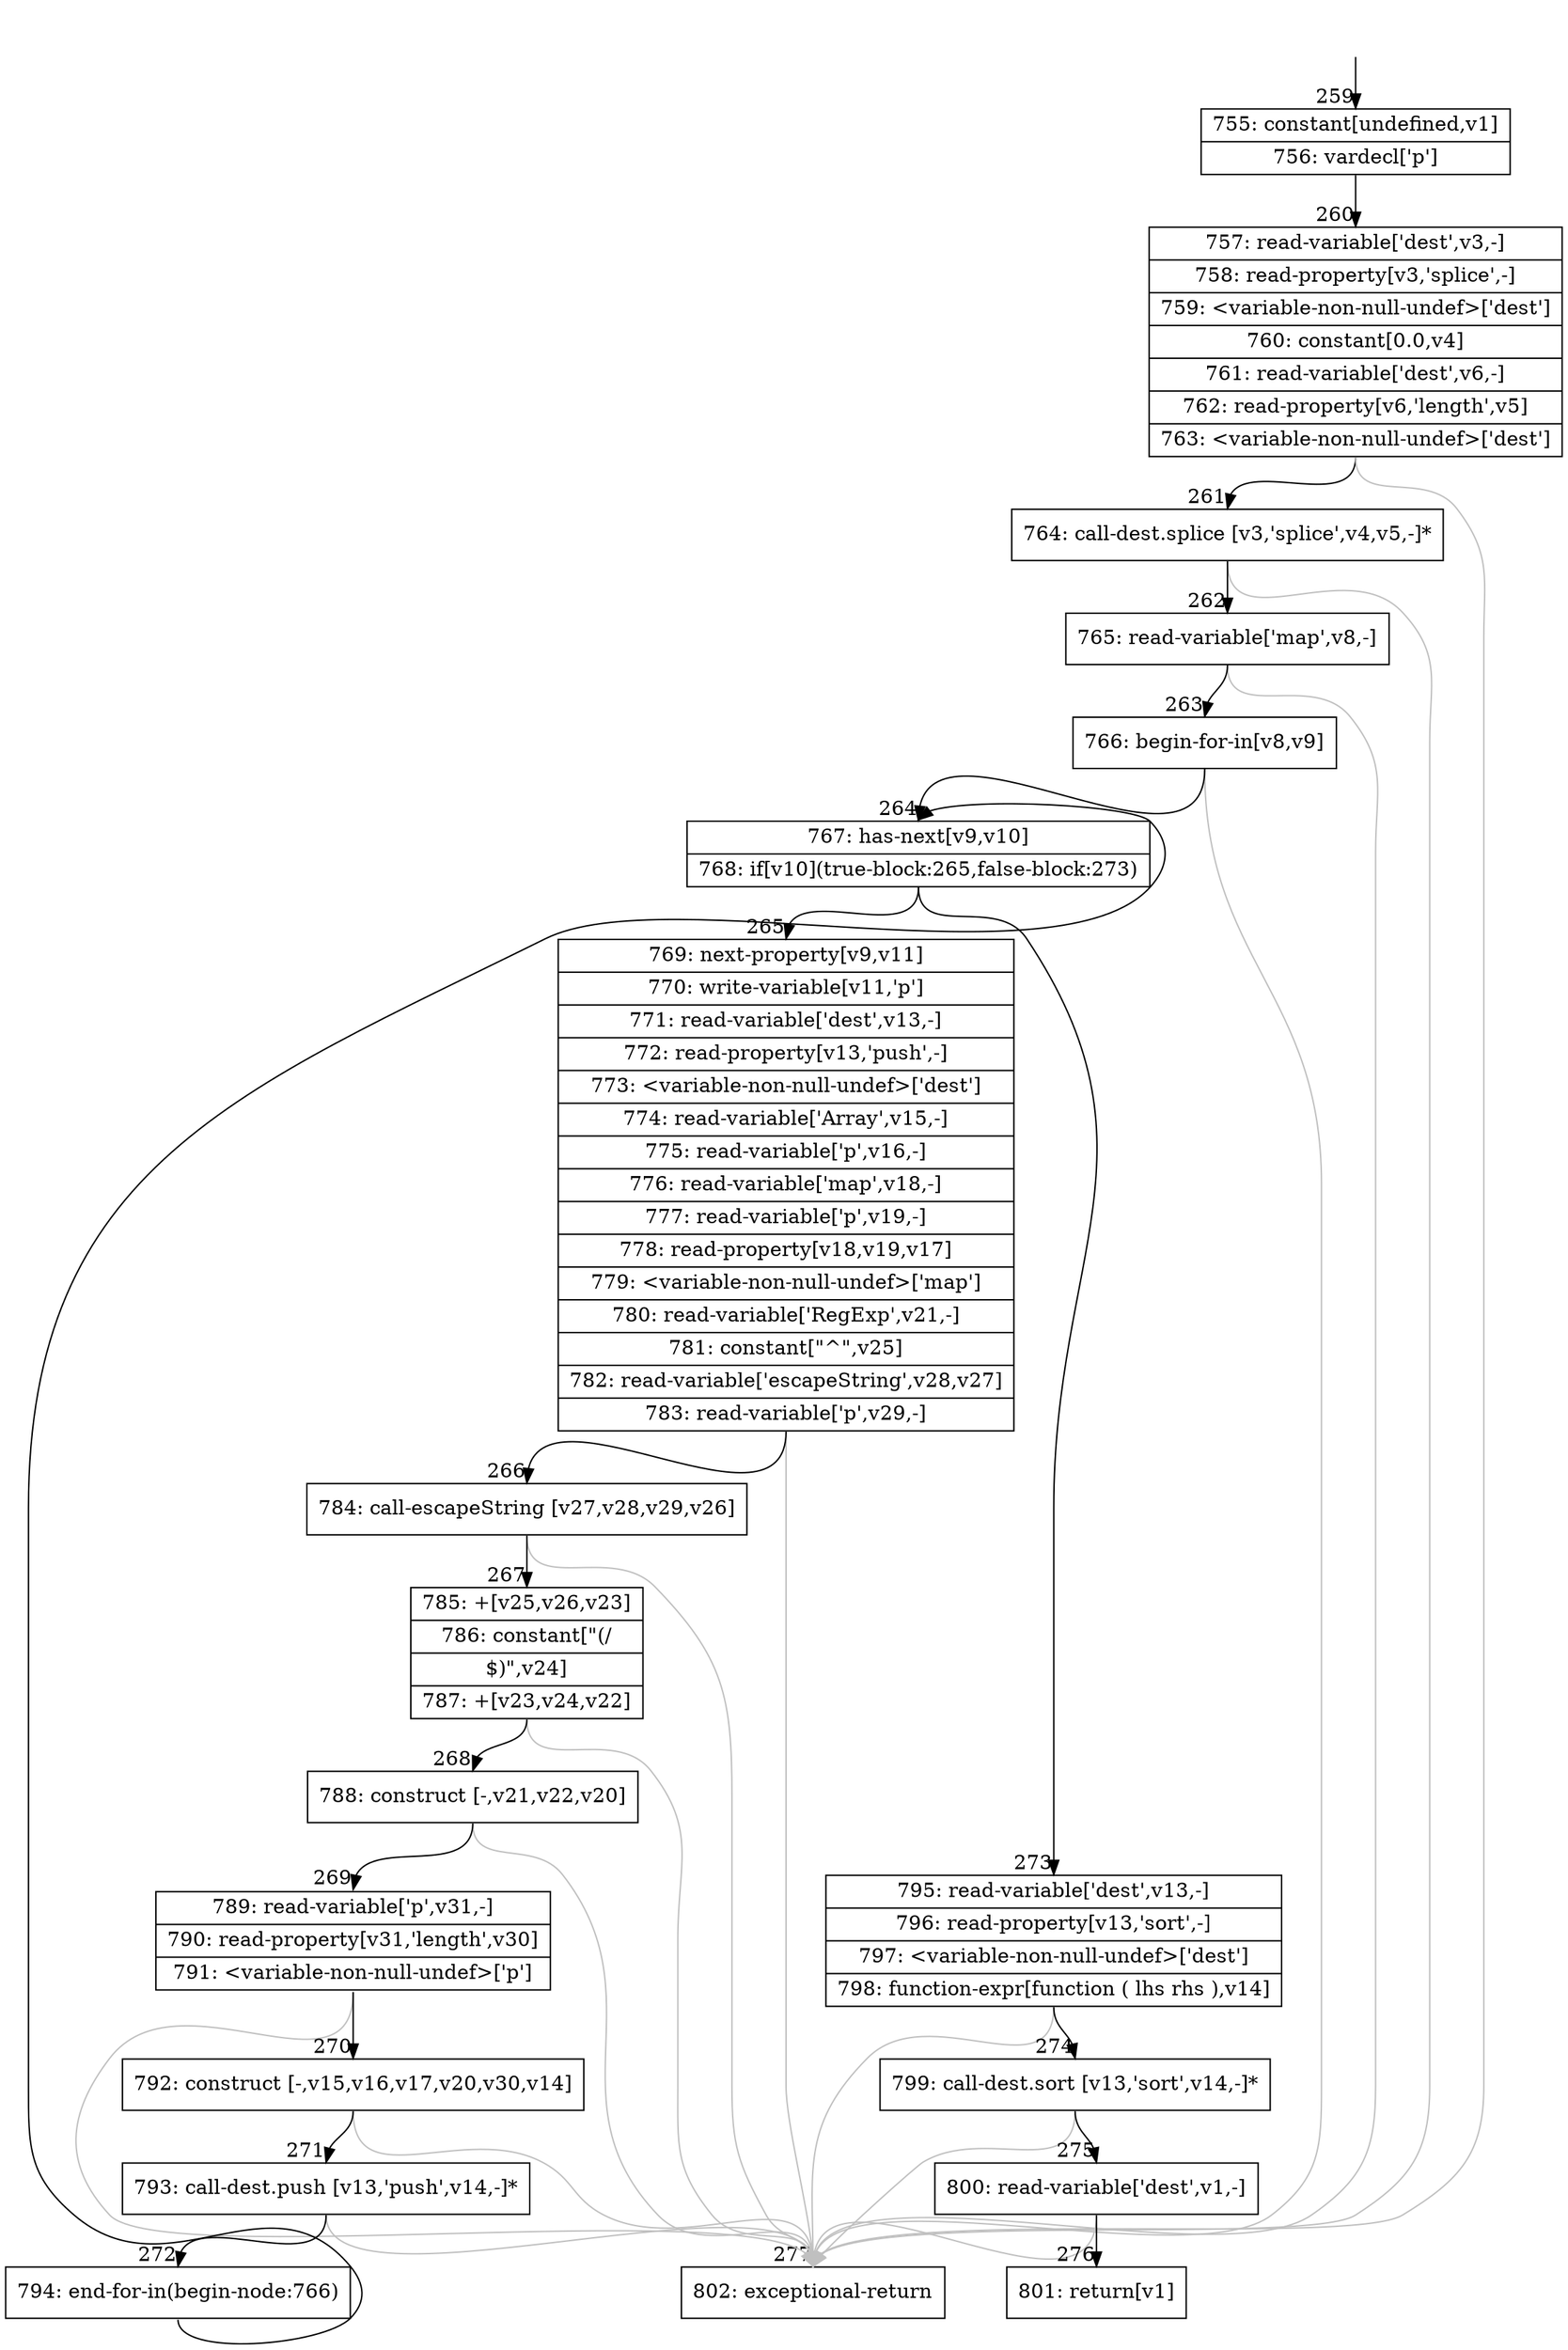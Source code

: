 digraph {
rankdir="TD"
BB_entry29[shape=none,label=""];
BB_entry29 -> BB259 [tailport=s, headport=n, headlabel="    259"]
BB259 [shape=record label="{755: constant[undefined,v1]|756: vardecl['p']}" ] 
BB259 -> BB260 [tailport=s, headport=n, headlabel="      260"]
BB260 [shape=record label="{757: read-variable['dest',v3,-]|758: read-property[v3,'splice',-]|759: \<variable-non-null-undef\>['dest']|760: constant[0.0,v4]|761: read-variable['dest',v6,-]|762: read-property[v6,'length',v5]|763: \<variable-non-null-undef\>['dest']}" ] 
BB260 -> BB261 [tailport=s, headport=n, headlabel="      261"]
BB260 -> BB277 [tailport=s, headport=n, color=gray, headlabel="      277"]
BB261 [shape=record label="{764: call-dest.splice [v3,'splice',v4,v5,-]*}" ] 
BB261 -> BB262 [tailport=s, headport=n, headlabel="      262"]
BB261 -> BB277 [tailport=s, headport=n, color=gray]
BB262 [shape=record label="{765: read-variable['map',v8,-]}" ] 
BB262 -> BB263 [tailport=s, headport=n, headlabel="      263"]
BB262 -> BB277 [tailport=s, headport=n, color=gray]
BB263 [shape=record label="{766: begin-for-in[v8,v9]}" ] 
BB263 -> BB264 [tailport=s, headport=n, headlabel="      264"]
BB263 -> BB277 [tailport=s, headport=n, color=gray]
BB264 [shape=record label="{767: has-next[v9,v10]|768: if[v10](true-block:265,false-block:273)}" ] 
BB264 -> BB265 [tailport=s, headport=n, headlabel="      265"]
BB264 -> BB273 [tailport=s, headport=n, headlabel="      273"]
BB265 [shape=record label="{769: next-property[v9,v11]|770: write-variable[v11,'p']|771: read-variable['dest',v13,-]|772: read-property[v13,'push',-]|773: \<variable-non-null-undef\>['dest']|774: read-variable['Array',v15,-]|775: read-variable['p',v16,-]|776: read-variable['map',v18,-]|777: read-variable['p',v19,-]|778: read-property[v18,v19,v17]|779: \<variable-non-null-undef\>['map']|780: read-variable['RegExp',v21,-]|781: constant[\"^\",v25]|782: read-variable['escapeString',v28,v27]|783: read-variable['p',v29,-]}" ] 
BB265 -> BB266 [tailport=s, headport=n, headlabel="      266"]
BB265 -> BB277 [tailport=s, headport=n, color=gray]
BB266 [shape=record label="{784: call-escapeString [v27,v28,v29,v26]}" ] 
BB266 -> BB267 [tailport=s, headport=n, headlabel="      267"]
BB266 -> BB277 [tailport=s, headport=n, color=gray]
BB267 [shape=record label="{785: +[v25,v26,v23]|786: constant[\"(/|$)\",v24]|787: +[v23,v24,v22]}" ] 
BB267 -> BB268 [tailport=s, headport=n, headlabel="      268"]
BB267 -> BB277 [tailport=s, headport=n, color=gray]
BB268 [shape=record label="{788: construct [-,v21,v22,v20]}" ] 
BB268 -> BB269 [tailport=s, headport=n, headlabel="      269"]
BB268 -> BB277 [tailport=s, headport=n, color=gray]
BB269 [shape=record label="{789: read-variable['p',v31,-]|790: read-property[v31,'length',v30]|791: \<variable-non-null-undef\>['p']}" ] 
BB269 -> BB270 [tailport=s, headport=n, headlabel="      270"]
BB269 -> BB277 [tailport=s, headport=n, color=gray]
BB270 [shape=record label="{792: construct [-,v15,v16,v17,v20,v30,v14]}" ] 
BB270 -> BB271 [tailport=s, headport=n, headlabel="      271"]
BB270 -> BB277 [tailport=s, headport=n, color=gray]
BB271 [shape=record label="{793: call-dest.push [v13,'push',v14,-]*}" ] 
BB271 -> BB272 [tailport=s, headport=n, headlabel="      272"]
BB271 -> BB277 [tailport=s, headport=n, color=gray]
BB272 [shape=record label="{794: end-for-in(begin-node:766)}" ] 
BB272 -> BB264 [tailport=s, headport=n]
BB273 [shape=record label="{795: read-variable['dest',v13,-]|796: read-property[v13,'sort',-]|797: \<variable-non-null-undef\>['dest']|798: function-expr[function ( lhs rhs ),v14]}" ] 
BB273 -> BB274 [tailport=s, headport=n, headlabel="      274"]
BB273 -> BB277 [tailport=s, headport=n, color=gray]
BB274 [shape=record label="{799: call-dest.sort [v13,'sort',v14,-]*}" ] 
BB274 -> BB275 [tailport=s, headport=n, headlabel="      275"]
BB274 -> BB277 [tailport=s, headport=n, color=gray]
BB275 [shape=record label="{800: read-variable['dest',v1,-]}" ] 
BB275 -> BB276 [tailport=s, headport=n, headlabel="      276"]
BB275 -> BB277 [tailport=s, headport=n, color=gray]
BB276 [shape=record label="{801: return[v1]}" ] 
BB277 [shape=record label="{802: exceptional-return}" ] 
//#$~ 533
}
